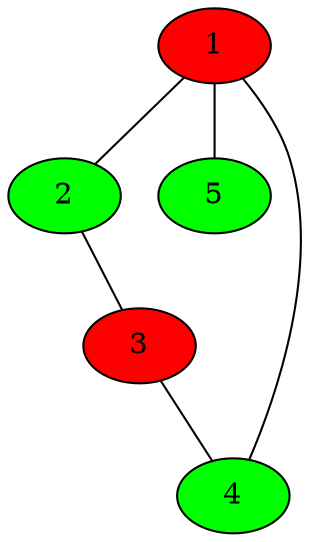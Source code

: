 graph dothi
{
1 [fillcolor=red, style=filled];
2 [fillcolor=green, style=filled];
3 [fillcolor=red, style=filled];
4 [fillcolor=green, style=filled];
5 [fillcolor=green, style=filled];
1 -- 2;
2 -- 3;
3 -- 4;
4 -- 1;
1 -- 5;
}